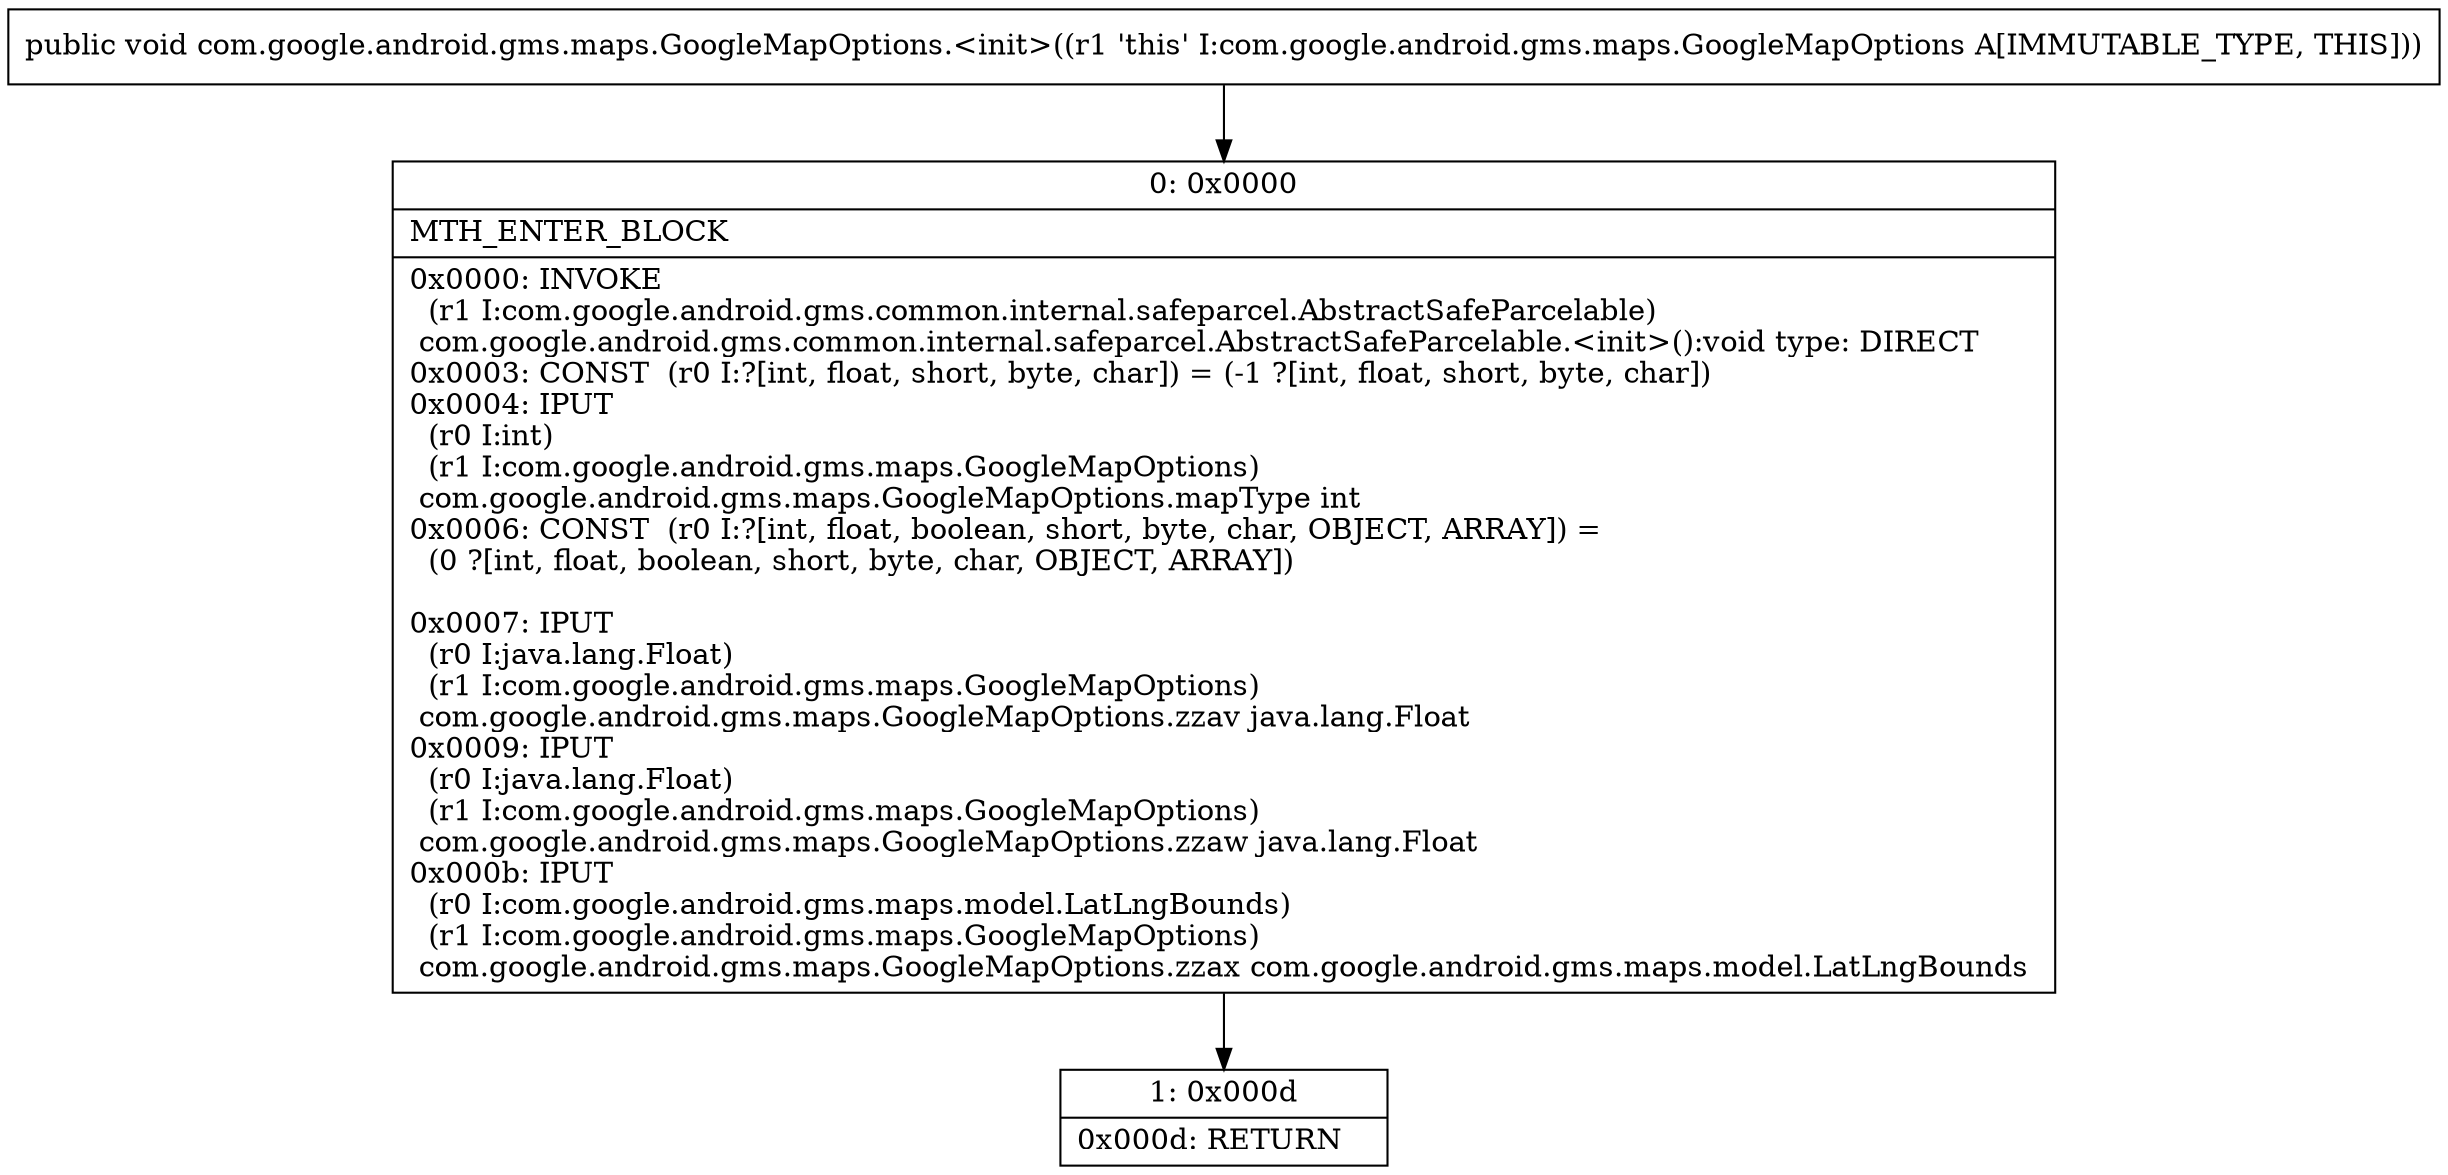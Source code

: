 digraph "CFG forcom.google.android.gms.maps.GoogleMapOptions.\<init\>()V" {
Node_0 [shape=record,label="{0\:\ 0x0000|MTH_ENTER_BLOCK\l|0x0000: INVOKE  \l  (r1 I:com.google.android.gms.common.internal.safeparcel.AbstractSafeParcelable)\l com.google.android.gms.common.internal.safeparcel.AbstractSafeParcelable.\<init\>():void type: DIRECT \l0x0003: CONST  (r0 I:?[int, float, short, byte, char]) = (\-1 ?[int, float, short, byte, char]) \l0x0004: IPUT  \l  (r0 I:int)\l  (r1 I:com.google.android.gms.maps.GoogleMapOptions)\l com.google.android.gms.maps.GoogleMapOptions.mapType int \l0x0006: CONST  (r0 I:?[int, float, boolean, short, byte, char, OBJECT, ARRAY]) = \l  (0 ?[int, float, boolean, short, byte, char, OBJECT, ARRAY])\l \l0x0007: IPUT  \l  (r0 I:java.lang.Float)\l  (r1 I:com.google.android.gms.maps.GoogleMapOptions)\l com.google.android.gms.maps.GoogleMapOptions.zzav java.lang.Float \l0x0009: IPUT  \l  (r0 I:java.lang.Float)\l  (r1 I:com.google.android.gms.maps.GoogleMapOptions)\l com.google.android.gms.maps.GoogleMapOptions.zzaw java.lang.Float \l0x000b: IPUT  \l  (r0 I:com.google.android.gms.maps.model.LatLngBounds)\l  (r1 I:com.google.android.gms.maps.GoogleMapOptions)\l com.google.android.gms.maps.GoogleMapOptions.zzax com.google.android.gms.maps.model.LatLngBounds \l}"];
Node_1 [shape=record,label="{1\:\ 0x000d|0x000d: RETURN   \l}"];
MethodNode[shape=record,label="{public void com.google.android.gms.maps.GoogleMapOptions.\<init\>((r1 'this' I:com.google.android.gms.maps.GoogleMapOptions A[IMMUTABLE_TYPE, THIS])) }"];
MethodNode -> Node_0;
Node_0 -> Node_1;
}

